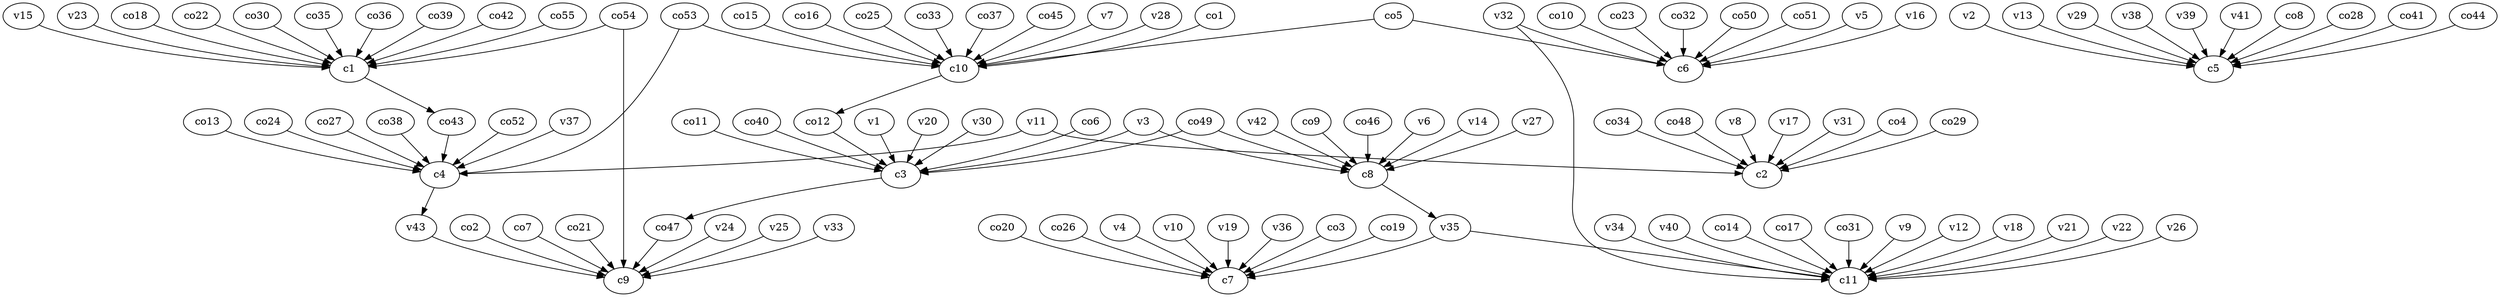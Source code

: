 strict digraph  {
c1;
c2;
c3;
c4;
c5;
c6;
c7;
c8;
c9;
c10;
c11;
v1;
v2;
v3;
v4;
v5;
v6;
v7;
v8;
v9;
v10;
v11;
v12;
v13;
v14;
v15;
v16;
v17;
v18;
v19;
v20;
v21;
v22;
v23;
v24;
v25;
v26;
v27;
v28;
v29;
v30;
v31;
v32;
v33;
v34;
v35;
v36;
v37;
v38;
v39;
v40;
v41;
v42;
v43;
co1;
co2;
co3;
co4;
co5;
co6;
co7;
co8;
co9;
co10;
co11;
co12;
co13;
co14;
co15;
co16;
co17;
co18;
co19;
co20;
co21;
co22;
co23;
co24;
co25;
co26;
co27;
co28;
co29;
co30;
co31;
co32;
co33;
co34;
co35;
co36;
co37;
co38;
co39;
co40;
co41;
co42;
co43;
co44;
co45;
co46;
co47;
co48;
co49;
co50;
co51;
co52;
co53;
co54;
co55;
c1 -> co43  [weight=1];
c3 -> co47  [weight=1];
c4 -> v43  [weight=1];
c8 -> v35  [weight=1];
c10 -> co12  [weight=1];
v1 -> c3  [weight=1];
v2 -> c5  [weight=1];
v3 -> c3  [weight=1];
v3 -> c8  [weight=1];
v4 -> c7  [weight=1];
v5 -> c6  [weight=1];
v6 -> c8  [weight=1];
v7 -> c10  [weight=1];
v8 -> c2  [weight=1];
v9 -> c11  [weight=1];
v10 -> c7  [weight=1];
v11 -> c2  [weight=1];
v11 -> c4  [weight=1];
v12 -> c11  [weight=1];
v13 -> c5  [weight=1];
v14 -> c8  [weight=1];
v15 -> c1  [weight=1];
v16 -> c6  [weight=1];
v17 -> c2  [weight=1];
v18 -> c11  [weight=1];
v19 -> c7  [weight=1];
v20 -> c3  [weight=1];
v21 -> c11  [weight=1];
v22 -> c11  [weight=1];
v23 -> c1  [weight=1];
v24 -> c9  [weight=1];
v25 -> c9  [weight=1];
v26 -> c11  [weight=1];
v27 -> c8  [weight=1];
v28 -> c10  [weight=1];
v29 -> c5  [weight=1];
v30 -> c3  [weight=1];
v31 -> c2  [weight=1];
v32 -> c11  [weight=1];
v32 -> c6  [weight=1];
v33 -> c9  [weight=1];
v34 -> c11  [weight=1];
v35 -> c11  [weight=1];
v35 -> c7  [weight=1];
v36 -> c7  [weight=1];
v37 -> c4  [weight=1];
v38 -> c5  [weight=1];
v39 -> c5  [weight=1];
v40 -> c11  [weight=1];
v41 -> c5  [weight=1];
v42 -> c8  [weight=1];
v43 -> c9  [weight=1];
co1 -> c10  [weight=1];
co2 -> c9  [weight=1];
co3 -> c7  [weight=1];
co4 -> c2  [weight=1];
co5 -> c10  [weight=1];
co5 -> c6  [weight=1];
co6 -> c3  [weight=1];
co7 -> c9  [weight=1];
co8 -> c5  [weight=1];
co9 -> c8  [weight=1];
co10 -> c6  [weight=1];
co11 -> c3  [weight=1];
co12 -> c3  [weight=1];
co13 -> c4  [weight=1];
co14 -> c11  [weight=1];
co15 -> c10  [weight=1];
co16 -> c10  [weight=1];
co17 -> c11  [weight=1];
co18 -> c1  [weight=1];
co19 -> c7  [weight=1];
co20 -> c7  [weight=1];
co21 -> c9  [weight=1];
co22 -> c1  [weight=1];
co23 -> c6  [weight=1];
co24 -> c4  [weight=1];
co25 -> c10  [weight=1];
co26 -> c7  [weight=1];
co27 -> c4  [weight=1];
co28 -> c5  [weight=1];
co29 -> c2  [weight=1];
co30 -> c1  [weight=1];
co31 -> c11  [weight=1];
co32 -> c6  [weight=1];
co33 -> c10  [weight=1];
co34 -> c2  [weight=1];
co35 -> c1  [weight=1];
co36 -> c1  [weight=1];
co37 -> c10  [weight=1];
co38 -> c4  [weight=1];
co39 -> c1  [weight=1];
co40 -> c3  [weight=1];
co41 -> c5  [weight=1];
co42 -> c1  [weight=1];
co43 -> c4  [weight=1];
co44 -> c5  [weight=1];
co45 -> c10  [weight=1];
co46 -> c8  [weight=1];
co47 -> c9  [weight=1];
co48 -> c2  [weight=1];
co49 -> c3  [weight=1];
co49 -> c8  [weight=1];
co50 -> c6  [weight=1];
co51 -> c6  [weight=1];
co52 -> c4  [weight=1];
co53 -> c10  [weight=1];
co53 -> c4  [weight=1];
co54 -> c1  [weight=1];
co54 -> c9  [weight=1];
co55 -> c1  [weight=1];
}
